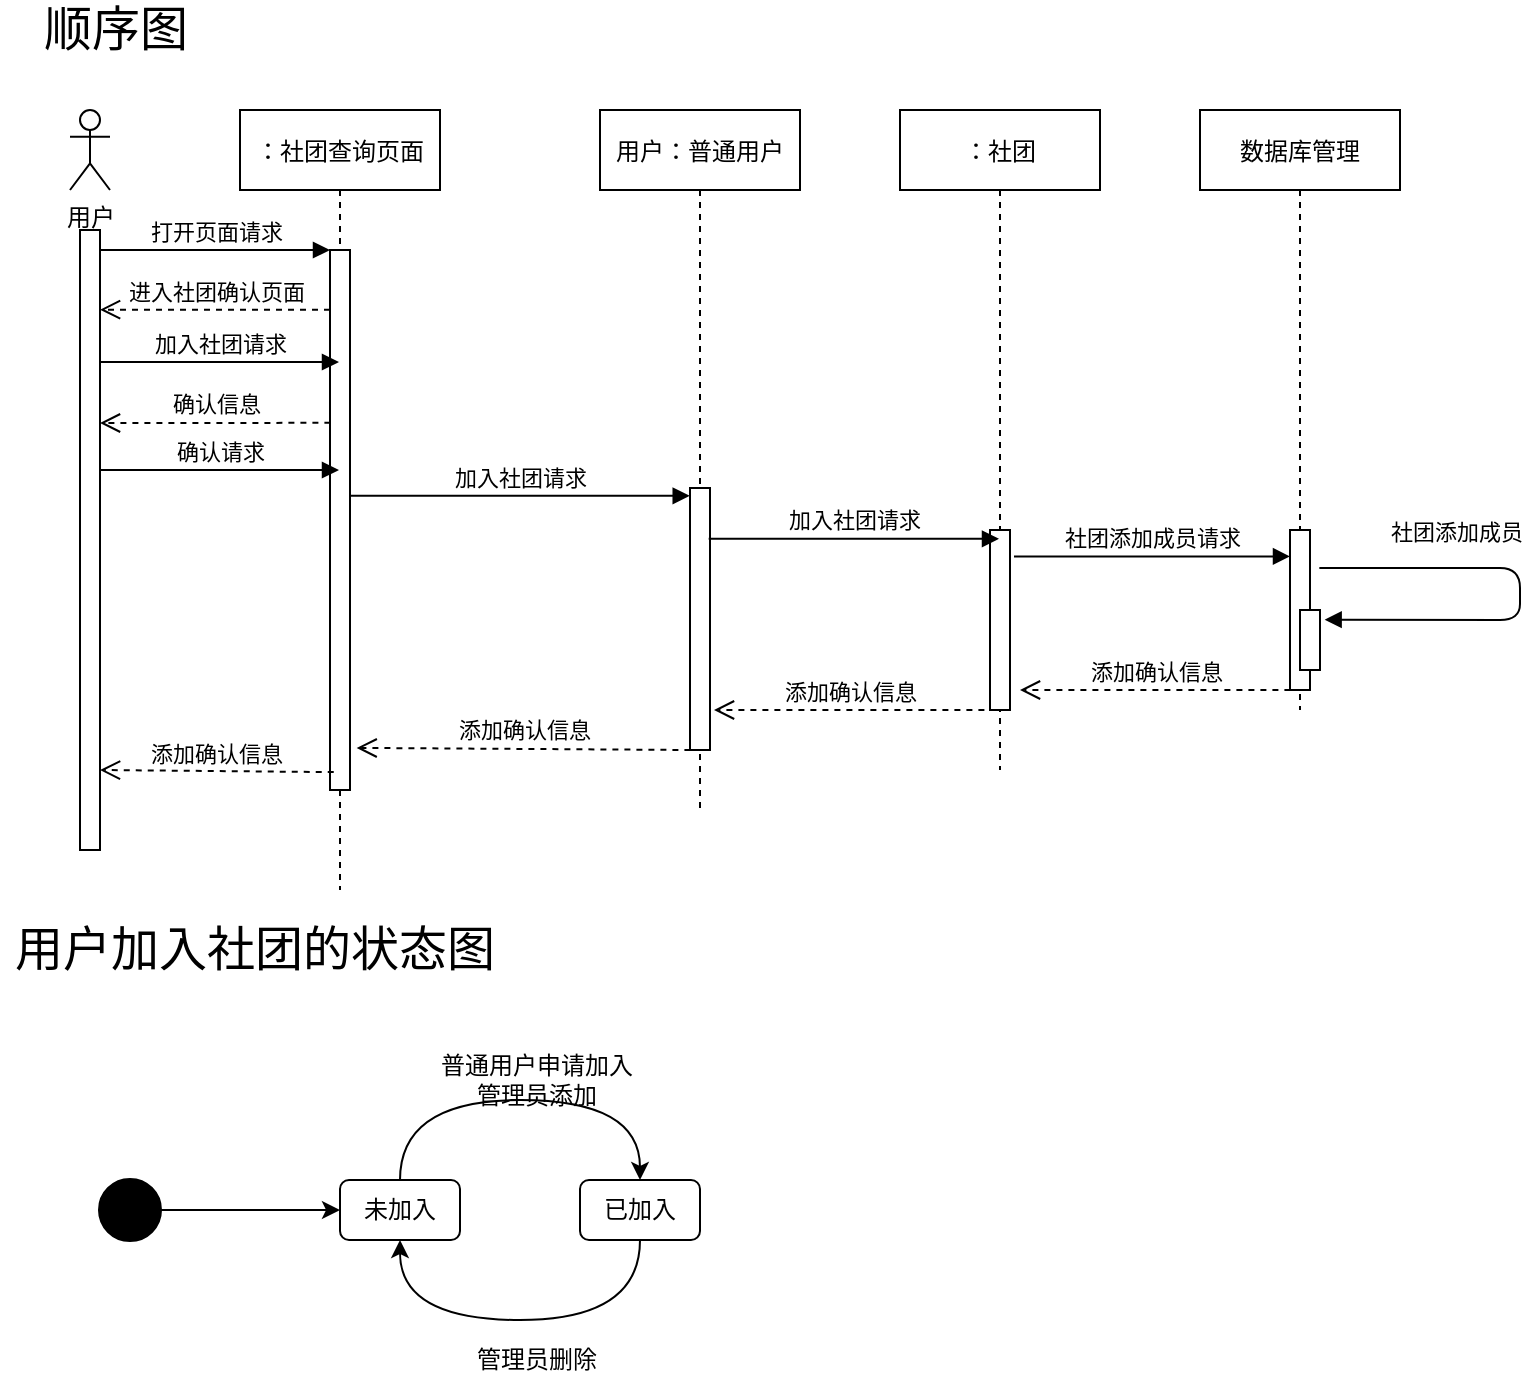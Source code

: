 <mxfile version="14.1.9" type="github">
  <diagram id="kgpKYQtTHZ0yAKxKKP6v" name="Page-1">
    <mxGraphModel dx="865" dy="457" grid="1" gridSize="10" guides="1" tooltips="1" connect="1" arrows="1" fold="1" page="1" pageScale="1" pageWidth="850" pageHeight="1100" math="0" shadow="0">
      <root>
        <mxCell id="0" />
        <mxCell id="1" parent="0" />
        <mxCell id="3nuBFxr9cyL0pnOWT2aG-1" value="：社团查询页面" style="shape=umlLifeline;perimeter=lifelinePerimeter;container=1;collapsible=0;recursiveResize=0;rounded=0;shadow=0;strokeWidth=1;" parent="1" vertex="1">
          <mxGeometry x="120" y="80" width="100" height="390" as="geometry" />
        </mxCell>
        <mxCell id="3nuBFxr9cyL0pnOWT2aG-2" value="" style="points=[];perimeter=orthogonalPerimeter;rounded=0;shadow=0;strokeWidth=1;" parent="3nuBFxr9cyL0pnOWT2aG-1" vertex="1">
          <mxGeometry x="45" y="70" width="10" height="270" as="geometry" />
        </mxCell>
        <mxCell id="3nuBFxr9cyL0pnOWT2aG-5" value="用户：普通用户" style="shape=umlLifeline;perimeter=lifelinePerimeter;container=1;collapsible=0;recursiveResize=0;rounded=0;shadow=0;strokeWidth=1;" parent="1" vertex="1">
          <mxGeometry x="300" y="80" width="100" height="350" as="geometry" />
        </mxCell>
        <mxCell id="3nuBFxr9cyL0pnOWT2aG-6" value="" style="points=[];perimeter=orthogonalPerimeter;rounded=0;shadow=0;strokeWidth=1;" parent="3nuBFxr9cyL0pnOWT2aG-5" vertex="1">
          <mxGeometry x="45" y="189" width="10" height="131" as="geometry" />
        </mxCell>
        <mxCell id="V5BLPzP8RLo2eVWV24zQ-3" value="打开页面请求" style="html=1;verticalAlign=bottom;endArrow=block;" parent="1" target="3nuBFxr9cyL0pnOWT2aG-2" edge="1">
          <mxGeometry width="80" relative="1" as="geometry">
            <mxPoint x="50" y="150" as="sourcePoint" />
            <mxPoint x="160" y="153" as="targetPoint" />
          </mxGeometry>
        </mxCell>
        <mxCell id="sRu7yt1txZaXrnkT1EOw-1" value="进入社团确认页面" style="html=1;verticalAlign=bottom;endArrow=open;dashed=1;endSize=8;" edge="1" parent="1" source="3nuBFxr9cyL0pnOWT2aG-2">
          <mxGeometry relative="1" as="geometry">
            <mxPoint x="140" y="180" as="sourcePoint" />
            <mxPoint x="50.024" y="179.83" as="targetPoint" />
          </mxGeometry>
        </mxCell>
        <mxCell id="sRu7yt1txZaXrnkT1EOw-2" value="：社团" style="shape=umlLifeline;perimeter=lifelinePerimeter;container=1;collapsible=0;recursiveResize=0;rounded=0;shadow=0;strokeWidth=1;" vertex="1" parent="1">
          <mxGeometry x="450" y="80" width="100" height="330" as="geometry" />
        </mxCell>
        <mxCell id="sRu7yt1txZaXrnkT1EOw-3" value="" style="points=[];perimeter=orthogonalPerimeter;rounded=0;shadow=0;strokeWidth=1;" vertex="1" parent="sRu7yt1txZaXrnkT1EOw-2">
          <mxGeometry x="45" y="210" width="10" height="90" as="geometry" />
        </mxCell>
        <mxCell id="sRu7yt1txZaXrnkT1EOw-5" value="加入社团请求" style="html=1;verticalAlign=bottom;endArrow=block;" edge="1" parent="1" target="3nuBFxr9cyL0pnOWT2aG-1">
          <mxGeometry width="80" relative="1" as="geometry">
            <mxPoint x="50" y="206" as="sourcePoint" />
            <mxPoint x="166" y="208" as="targetPoint" />
          </mxGeometry>
        </mxCell>
        <mxCell id="sRu7yt1txZaXrnkT1EOw-6" value="确认信息" style="html=1;verticalAlign=bottom;endArrow=open;dashed=1;endSize=8;exitX=0.02;exitY=0.418;exitDx=0;exitDy=0;exitPerimeter=0;" edge="1" parent="1">
          <mxGeometry relative="1" as="geometry">
            <mxPoint x="165.2" y="236.42" as="sourcePoint" />
            <mxPoint x="50" y="236.5" as="targetPoint" />
          </mxGeometry>
        </mxCell>
        <mxCell id="sRu7yt1txZaXrnkT1EOw-7" value="确认请求" style="html=1;verticalAlign=bottom;endArrow=block;" edge="1" parent="1" target="3nuBFxr9cyL0pnOWT2aG-1">
          <mxGeometry width="80" relative="1" as="geometry">
            <mxPoint x="50" y="260" as="sourcePoint" />
            <mxPoint x="160" y="260" as="targetPoint" />
          </mxGeometry>
        </mxCell>
        <mxCell id="sRu7yt1txZaXrnkT1EOw-8" value="加入社团请求" style="html=1;verticalAlign=bottom;endArrow=block;entryX=-0.014;entryY=0.03;entryDx=0;entryDy=0;entryPerimeter=0;" edge="1" parent="1" source="3nuBFxr9cyL0pnOWT2aG-2" target="3nuBFxr9cyL0pnOWT2aG-6">
          <mxGeometry width="80" relative="1" as="geometry">
            <mxPoint x="180" y="270" as="sourcePoint" />
            <mxPoint x="340" y="271" as="targetPoint" />
          </mxGeometry>
        </mxCell>
        <mxCell id="sRu7yt1txZaXrnkT1EOw-10" value="" style="html=1;points=[];perimeter=orthogonalPerimeter;" vertex="1" parent="1">
          <mxGeometry x="40" y="140" width="10" height="310" as="geometry" />
        </mxCell>
        <mxCell id="sRu7yt1txZaXrnkT1EOw-11" value="用户" style="shape=umlActor;verticalLabelPosition=bottom;verticalAlign=top;html=1;" vertex="1" parent="1">
          <mxGeometry x="35" y="80" width="20" height="40" as="geometry" />
        </mxCell>
        <mxCell id="sRu7yt1txZaXrnkT1EOw-12" value="加入社团请求" style="html=1;verticalAlign=bottom;endArrow=block;exitX=0.934;exitY=0.194;exitDx=0;exitDy=0;exitPerimeter=0;" edge="1" parent="1" source="3nuBFxr9cyL0pnOWT2aG-6" target="sRu7yt1txZaXrnkT1EOw-2">
          <mxGeometry width="80" relative="1" as="geometry">
            <mxPoint x="360.0" y="290.0" as="sourcePoint" />
            <mxPoint x="480" y="288" as="targetPoint" />
          </mxGeometry>
        </mxCell>
        <mxCell id="sRu7yt1txZaXrnkT1EOw-14" value="数据库管理" style="shape=umlLifeline;perimeter=lifelinePerimeter;container=1;collapsible=0;recursiveResize=0;rounded=0;shadow=0;strokeWidth=1;" vertex="1" parent="1">
          <mxGeometry x="600" y="80" width="100" height="300" as="geometry" />
        </mxCell>
        <mxCell id="sRu7yt1txZaXrnkT1EOw-15" value="" style="points=[];perimeter=orthogonalPerimeter;rounded=0;shadow=0;strokeWidth=1;" vertex="1" parent="sRu7yt1txZaXrnkT1EOw-14">
          <mxGeometry x="45" y="210" width="10" height="80" as="geometry" />
        </mxCell>
        <mxCell id="sRu7yt1txZaXrnkT1EOw-18" value="" style="html=1;points=[];perimeter=orthogonalPerimeter;" vertex="1" parent="sRu7yt1txZaXrnkT1EOw-14">
          <mxGeometry x="50" y="250" width="10" height="30" as="geometry" />
        </mxCell>
        <mxCell id="sRu7yt1txZaXrnkT1EOw-17" value="社团添加成员" style="html=1;verticalAlign=bottom;endArrow=block;entryX=1.233;entryY=0.161;entryDx=0;entryDy=0;entryPerimeter=0;exitX=1.467;exitY=0.237;exitDx=0;exitDy=0;exitPerimeter=0;" edge="1" parent="sRu7yt1txZaXrnkT1EOw-14" source="sRu7yt1txZaXrnkT1EOw-15" target="sRu7yt1txZaXrnkT1EOw-18">
          <mxGeometry x="-0.394" y="9" width="80" relative="1" as="geometry">
            <mxPoint x="80" y="229" as="sourcePoint" />
            <mxPoint x="70" y="255" as="targetPoint" />
            <Array as="points">
              <mxPoint x="160" y="229" />
              <mxPoint x="160" y="255" />
            </Array>
            <mxPoint as="offset" />
          </mxGeometry>
        </mxCell>
        <mxCell id="sRu7yt1txZaXrnkT1EOw-16" value="社团添加成员请求" style="html=1;verticalAlign=bottom;endArrow=block;exitX=1.2;exitY=0.147;exitDx=0;exitDy=0;exitPerimeter=0;" edge="1" parent="1" source="sRu7yt1txZaXrnkT1EOw-3" target="sRu7yt1txZaXrnkT1EOw-15">
          <mxGeometry width="80" relative="1" as="geometry">
            <mxPoint x="510.0" y="299.4" as="sourcePoint" />
            <mxPoint x="640" y="299" as="targetPoint" />
          </mxGeometry>
        </mxCell>
        <mxCell id="sRu7yt1txZaXrnkT1EOw-23" value="添加确认信息" style="html=1;verticalAlign=bottom;endArrow=open;dashed=1;endSize=8;exitX=0.02;exitY=0.418;exitDx=0;exitDy=0;exitPerimeter=0;" edge="1" parent="1">
          <mxGeometry relative="1" as="geometry">
            <mxPoint x="645.2" y="370" as="sourcePoint" />
            <mxPoint x="510" y="370" as="targetPoint" />
          </mxGeometry>
        </mxCell>
        <mxCell id="sRu7yt1txZaXrnkT1EOw-24" value="添加确认信息" style="html=1;verticalAlign=bottom;endArrow=open;dashed=1;endSize=8;exitX=0.02;exitY=0.418;exitDx=0;exitDy=0;exitPerimeter=0;" edge="1" parent="1">
          <mxGeometry relative="1" as="geometry">
            <mxPoint x="492.2" y="380" as="sourcePoint" />
            <mxPoint x="357" y="380" as="targetPoint" />
          </mxGeometry>
        </mxCell>
        <mxCell id="sRu7yt1txZaXrnkT1EOw-25" value="添加确认信息" style="html=1;verticalAlign=bottom;endArrow=open;dashed=1;endSize=8;exitX=0.02;exitY=0.418;exitDx=0;exitDy=0;exitPerimeter=0;entryX=1.333;entryY=0.922;entryDx=0;entryDy=0;entryPerimeter=0;" edge="1" parent="1" target="3nuBFxr9cyL0pnOWT2aG-2">
          <mxGeometry relative="1" as="geometry">
            <mxPoint x="345.2" y="400" as="sourcePoint" />
            <mxPoint x="210" y="400" as="targetPoint" />
          </mxGeometry>
        </mxCell>
        <mxCell id="sRu7yt1txZaXrnkT1EOw-26" value="添加确认信息" style="html=1;verticalAlign=bottom;endArrow=open;dashed=1;endSize=8;exitX=0.02;exitY=0.418;exitDx=0;exitDy=0;exitPerimeter=0;" edge="1" parent="1">
          <mxGeometry relative="1" as="geometry">
            <mxPoint x="166.87" y="411.06" as="sourcePoint" />
            <mxPoint x="50" y="410" as="targetPoint" />
          </mxGeometry>
        </mxCell>
        <mxCell id="sRu7yt1txZaXrnkT1EOw-38" style="edgeStyle=none;rounded=0;orthogonalLoop=1;jettySize=auto;html=1;exitX=1;exitY=0.5;exitDx=0;exitDy=0;exitPerimeter=0;" edge="1" parent="1" source="sRu7yt1txZaXrnkT1EOw-28" target="sRu7yt1txZaXrnkT1EOw-29">
          <mxGeometry relative="1" as="geometry" />
        </mxCell>
        <mxCell id="sRu7yt1txZaXrnkT1EOw-28" value="" style="strokeWidth=2;html=1;shape=mxgraph.flowchart.start_2;whiteSpace=wrap;fillColor=#000000;" vertex="1" parent="1">
          <mxGeometry x="50" y="615" width="30" height="30" as="geometry" />
        </mxCell>
        <mxCell id="sRu7yt1txZaXrnkT1EOw-36" style="edgeStyle=orthogonalEdgeStyle;curved=1;rounded=0;orthogonalLoop=1;jettySize=auto;html=1;exitX=0.5;exitY=0;exitDx=0;exitDy=0;entryX=0.5;entryY=0;entryDx=0;entryDy=0;" edge="1" parent="1" source="sRu7yt1txZaXrnkT1EOw-29" target="sRu7yt1txZaXrnkT1EOw-30">
          <mxGeometry relative="1" as="geometry">
            <Array as="points">
              <mxPoint x="200" y="575" />
              <mxPoint x="320" y="575" />
            </Array>
          </mxGeometry>
        </mxCell>
        <mxCell id="sRu7yt1txZaXrnkT1EOw-29" value="未加入" style="rounded=1;whiteSpace=wrap;html=1;fillColor=#FFFFFF;" vertex="1" parent="1">
          <mxGeometry x="170" y="615" width="60" height="30" as="geometry" />
        </mxCell>
        <mxCell id="sRu7yt1txZaXrnkT1EOw-34" style="edgeStyle=orthogonalEdgeStyle;curved=1;rounded=0;orthogonalLoop=1;jettySize=auto;html=1;exitX=0.5;exitY=1;exitDx=0;exitDy=0;entryX=0.5;entryY=1;entryDx=0;entryDy=0;" edge="1" parent="1" source="sRu7yt1txZaXrnkT1EOw-30" target="sRu7yt1txZaXrnkT1EOw-29">
          <mxGeometry relative="1" as="geometry">
            <Array as="points">
              <mxPoint x="320" y="685" />
              <mxPoint x="200" y="685" />
            </Array>
          </mxGeometry>
        </mxCell>
        <mxCell id="sRu7yt1txZaXrnkT1EOw-30" value="已加入" style="rounded=1;whiteSpace=wrap;html=1;fillColor=#FFFFFF;" vertex="1" parent="1">
          <mxGeometry x="290" y="615" width="60" height="30" as="geometry" />
        </mxCell>
        <mxCell id="sRu7yt1txZaXrnkT1EOw-33" value="管理员删除" style="text;html=1;align=center;verticalAlign=middle;resizable=0;points=[];autosize=1;" vertex="1" parent="1">
          <mxGeometry x="227.5" y="695" width="80" height="20" as="geometry" />
        </mxCell>
        <mxCell id="sRu7yt1txZaXrnkT1EOw-37" value="普通用户申请加入&lt;br&gt;管理员添加" style="text;html=1;align=center;verticalAlign=middle;resizable=0;points=[];autosize=1;" vertex="1" parent="1">
          <mxGeometry x="212.5" y="550" width="110" height="30" as="geometry" />
        </mxCell>
        <mxCell id="sRu7yt1txZaXrnkT1EOw-41" value="用户加入社团的状态图" style="text;html=1;strokeColor=none;fillColor=none;align=center;verticalAlign=middle;whiteSpace=wrap;rounded=0;fontSize=24;" vertex="1" parent="1">
          <mxGeometry y="490" width="255" height="20" as="geometry" />
        </mxCell>
        <mxCell id="sRu7yt1txZaXrnkT1EOw-43" value="顺序图" style="text;html=1;strokeColor=none;fillColor=none;align=left;verticalAlign=middle;whiteSpace=wrap;rounded=0;fontSize=24;" vertex="1" parent="1">
          <mxGeometry x="20" y="30" width="255" height="20" as="geometry" />
        </mxCell>
      </root>
    </mxGraphModel>
  </diagram>
</mxfile>

